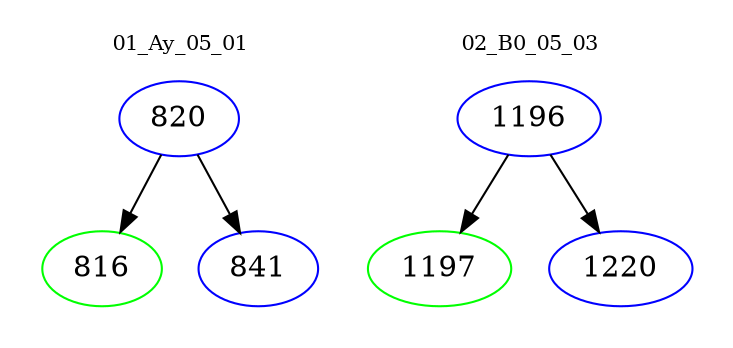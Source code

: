 digraph{
subgraph cluster_0 {
color = white
label = "01_Ay_05_01";
fontsize=10;
T0_820 [label="820", color="blue"]
T0_820 -> T0_816 [color="black"]
T0_816 [label="816", color="green"]
T0_820 -> T0_841 [color="black"]
T0_841 [label="841", color="blue"]
}
subgraph cluster_1 {
color = white
label = "02_B0_05_03";
fontsize=10;
T1_1196 [label="1196", color="blue"]
T1_1196 -> T1_1197 [color="black"]
T1_1197 [label="1197", color="green"]
T1_1196 -> T1_1220 [color="black"]
T1_1220 [label="1220", color="blue"]
}
}
